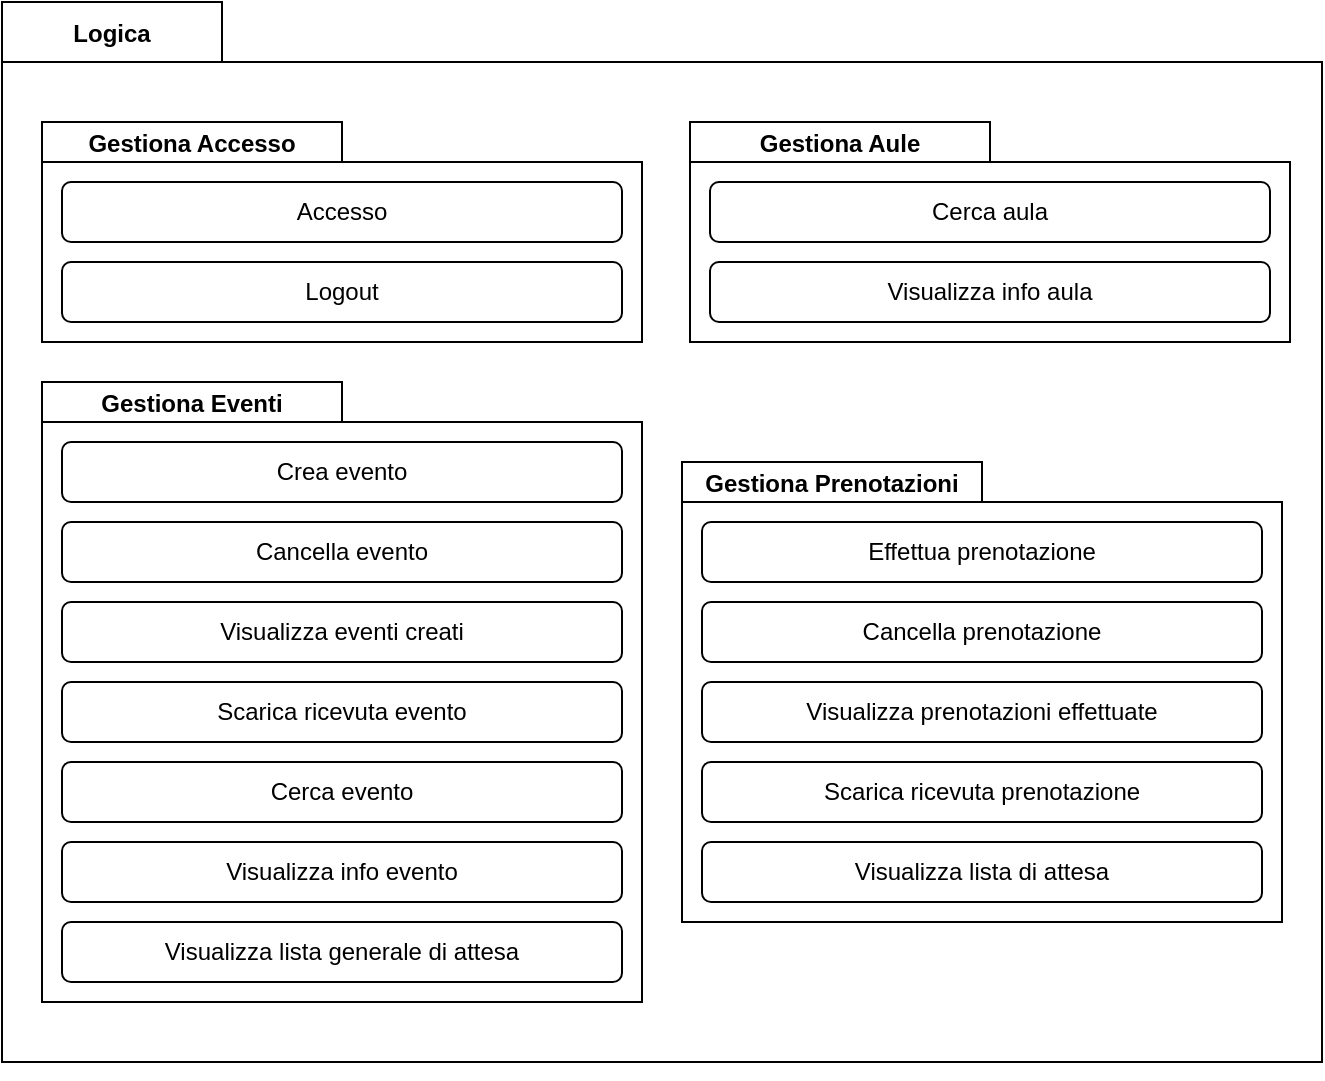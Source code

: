 <mxfile version="14.3.0" type="device"><diagram id="fnbsNcBo7eC77QkAUN-X" name="Page-1"><mxGraphModel dx="1038" dy="552" grid="1" gridSize="10" guides="1" tooltips="1" connect="1" arrows="1" fold="1" page="1" pageScale="1" pageWidth="827" pageHeight="1169" math="0" shadow="0"><root><mxCell id="0"/><mxCell id="1" parent="0"/><mxCell id="4ltMG2NHuX4W77AmaeTc-1" value="" style="shape=folder;fontStyle=1;spacingTop=10;tabWidth=110;tabHeight=30;tabPosition=left;html=1;" parent="1" vertex="1"><mxGeometry x="70" y="40" width="660" height="530" as="geometry"/></mxCell><mxCell id="4ltMG2NHuX4W77AmaeTc-2" value="" style="group" parent="1" vertex="1" connectable="0"><mxGeometry x="90" y="100" width="300" height="110" as="geometry"/></mxCell><mxCell id="4ltMG2NHuX4W77AmaeTc-3" value="" style="shape=folder;fontStyle=1;spacingTop=10;tabWidth=150;tabHeight=20;tabPosition=left;html=1;" parent="4ltMG2NHuX4W77AmaeTc-2" vertex="1"><mxGeometry width="300" height="110" as="geometry"/></mxCell><mxCell id="4ltMG2NHuX4W77AmaeTc-4" value="Gestiona Accesso" style="text;align=center;fontStyle=1;verticalAlign=middle;spacingLeft=3;spacingRight=3;strokeColor=none;rotatable=0;points=[[0,0.5],[1,0.5]];portConstraint=eastwest;" parent="4ltMG2NHuX4W77AmaeTc-2" vertex="1"><mxGeometry width="150" height="20" as="geometry"/></mxCell><mxCell id="4ltMG2NHuX4W77AmaeTc-5" value="Accesso" style="shape=ext;rounded=1;html=1;whiteSpace=wrap;" parent="4ltMG2NHuX4W77AmaeTc-2" vertex="1"><mxGeometry x="10" y="30" width="280" height="30" as="geometry"/></mxCell><mxCell id="4ltMG2NHuX4W77AmaeTc-6" value="Logout" style="shape=ext;rounded=1;html=1;whiteSpace=wrap;" parent="4ltMG2NHuX4W77AmaeTc-2" vertex="1"><mxGeometry x="10" y="70" width="280" height="30" as="geometry"/></mxCell><mxCell id="4ltMG2NHuX4W77AmaeTc-14" value="" style="group" parent="1" vertex="1" connectable="0"><mxGeometry x="414" y="100" width="300" height="110" as="geometry"/></mxCell><mxCell id="4ltMG2NHuX4W77AmaeTc-15" value="" style="shape=folder;fontStyle=1;spacingTop=10;tabWidth=150;tabHeight=20;tabPosition=left;html=1;" parent="4ltMG2NHuX4W77AmaeTc-14" vertex="1"><mxGeometry width="300" height="110" as="geometry"/></mxCell><mxCell id="4ltMG2NHuX4W77AmaeTc-16" value="Gestiona Aule" style="text;align=center;fontStyle=1;verticalAlign=middle;spacingLeft=3;spacingRight=3;strokeColor=none;rotatable=0;points=[[0,0.5],[1,0.5]];portConstraint=eastwest;" parent="4ltMG2NHuX4W77AmaeTc-14" vertex="1"><mxGeometry width="150" height="20" as="geometry"/></mxCell><mxCell id="4ltMG2NHuX4W77AmaeTc-17" value="Cerca aula" style="shape=ext;rounded=1;html=1;whiteSpace=wrap;" parent="4ltMG2NHuX4W77AmaeTc-14" vertex="1"><mxGeometry x="10" y="30" width="280" height="30" as="geometry"/></mxCell><mxCell id="4ltMG2NHuX4W77AmaeTc-18" value="Visualizza info aula" style="shape=ext;rounded=1;html=1;whiteSpace=wrap;" parent="4ltMG2NHuX4W77AmaeTc-14" vertex="1"><mxGeometry x="10" y="70" width="280" height="30" as="geometry"/></mxCell><mxCell id="4ltMG2NHuX4W77AmaeTc-33" value="Logica" style="text;align=center;fontStyle=1;verticalAlign=middle;spacingLeft=3;spacingRight=3;strokeColor=none;rotatable=0;points=[[0,0.5],[1,0.5]];portConstraint=eastwest;" parent="1" vertex="1"><mxGeometry x="70" y="40" width="110" height="30" as="geometry"/></mxCell><mxCell id="thbHy20VsRmvNmGLxwew-1" value="" style="group" vertex="1" connectable="0" parent="1"><mxGeometry x="90" y="230" width="300" height="310" as="geometry"/></mxCell><mxCell id="4ltMG2NHuX4W77AmaeTc-25" value="" style="shape=folder;fontStyle=1;spacingTop=10;tabWidth=150;tabHeight=20;tabPosition=left;html=1;" parent="thbHy20VsRmvNmGLxwew-1" vertex="1"><mxGeometry width="300" height="310" as="geometry"/></mxCell><mxCell id="4ltMG2NHuX4W77AmaeTc-23" value="Visualizza lista generale di attesa" style="shape=ext;rounded=1;html=1;whiteSpace=wrap;" parent="thbHy20VsRmvNmGLxwew-1" vertex="1"><mxGeometry x="10" y="270" width="280" height="30" as="geometry"/></mxCell><mxCell id="4ltMG2NHuX4W77AmaeTc-26" value="Gestiona Eventi" style="text;align=center;fontStyle=1;verticalAlign=middle;spacingLeft=3;spacingRight=3;strokeColor=none;rotatable=0;points=[[0,0.5],[1,0.5]];portConstraint=eastwest;" parent="thbHy20VsRmvNmGLxwew-1" vertex="1"><mxGeometry width="150" height="20" as="geometry"/></mxCell><mxCell id="4ltMG2NHuX4W77AmaeTc-27" value="Crea evento" style="shape=ext;rounded=1;html=1;whiteSpace=wrap;" parent="thbHy20VsRmvNmGLxwew-1" vertex="1"><mxGeometry x="10" y="30" width="280" height="30" as="geometry"/></mxCell><mxCell id="4ltMG2NHuX4W77AmaeTc-28" value="Cancella evento" style="shape=ext;rounded=1;html=1;whiteSpace=wrap;" parent="thbHy20VsRmvNmGLxwew-1" vertex="1"><mxGeometry x="10" y="70" width="280" height="30" as="geometry"/></mxCell><mxCell id="4ltMG2NHuX4W77AmaeTc-29" value="Visualizza eventi creati" style="shape=ext;rounded=1;html=1;whiteSpace=wrap;" parent="thbHy20VsRmvNmGLxwew-1" vertex="1"><mxGeometry x="10" y="110" width="280" height="30" as="geometry"/></mxCell><mxCell id="4ltMG2NHuX4W77AmaeTc-30" value="Scarica ricevuta evento" style="shape=ext;rounded=1;html=1;whiteSpace=wrap;" parent="thbHy20VsRmvNmGLxwew-1" vertex="1"><mxGeometry x="10" y="150" width="280" height="30" as="geometry"/></mxCell><mxCell id="4ltMG2NHuX4W77AmaeTc-31" value="Cerca evento" style="shape=ext;rounded=1;html=1;whiteSpace=wrap;" parent="thbHy20VsRmvNmGLxwew-1" vertex="1"><mxGeometry x="10" y="190" width="280" height="30" as="geometry"/></mxCell><mxCell id="4ltMG2NHuX4W77AmaeTc-32" value="Visualizza info evento" style="shape=ext;rounded=1;html=1;whiteSpace=wrap;" parent="thbHy20VsRmvNmGLxwew-1" vertex="1"><mxGeometry x="10" y="230" width="280" height="30" as="geometry"/></mxCell><mxCell id="thbHy20VsRmvNmGLxwew-2" value="" style="group" vertex="1" connectable="0" parent="1"><mxGeometry x="410" y="270" width="300" height="230" as="geometry"/></mxCell><mxCell id="4ltMG2NHuX4W77AmaeTc-8" value="" style="shape=folder;fontStyle=1;spacingTop=10;tabWidth=150;tabHeight=20;tabPosition=left;html=1;" parent="thbHy20VsRmvNmGLxwew-2" vertex="1"><mxGeometry width="300" height="230" as="geometry"/></mxCell><mxCell id="4ltMG2NHuX4W77AmaeTc-9" value="Gestiona Prenotazioni" style="text;align=center;fontStyle=1;verticalAlign=middle;spacingLeft=3;spacingRight=3;strokeColor=none;rotatable=0;points=[[0,0.5],[1,0.5]];portConstraint=eastwest;" parent="thbHy20VsRmvNmGLxwew-2" vertex="1"><mxGeometry width="150" height="20" as="geometry"/></mxCell><mxCell id="4ltMG2NHuX4W77AmaeTc-10" value="Effettua prenotazione" style="shape=ext;rounded=1;html=1;whiteSpace=wrap;" parent="thbHy20VsRmvNmGLxwew-2" vertex="1"><mxGeometry x="10" y="30" width="280" height="30" as="geometry"/></mxCell><mxCell id="4ltMG2NHuX4W77AmaeTc-11" value="Cancella prenotazione" style="shape=ext;rounded=1;html=1;whiteSpace=wrap;" parent="thbHy20VsRmvNmGLxwew-2" vertex="1"><mxGeometry x="10" y="70" width="280" height="30" as="geometry"/></mxCell><mxCell id="4ltMG2NHuX4W77AmaeTc-12" value="Visualizza prenotazioni effettuate" style="shape=ext;rounded=1;html=1;whiteSpace=wrap;" parent="thbHy20VsRmvNmGLxwew-2" vertex="1"><mxGeometry x="10" y="110" width="280" height="30" as="geometry"/></mxCell><mxCell id="4ltMG2NHuX4W77AmaeTc-13" value="Scarica ricevuta prenotazione" style="shape=ext;rounded=1;html=1;whiteSpace=wrap;" parent="thbHy20VsRmvNmGLxwew-2" vertex="1"><mxGeometry x="10" y="150" width="280" height="30" as="geometry"/></mxCell><mxCell id="4ltMG2NHuX4W77AmaeTc-22" value="Visualizza lista di attesa" style="shape=ext;rounded=1;html=1;whiteSpace=wrap;" parent="thbHy20VsRmvNmGLxwew-2" vertex="1"><mxGeometry x="10" y="190" width="280" height="30" as="geometry"/></mxCell><mxCell id="thbHy20VsRmvNmGLxwew-3" style="edgeStyle=orthogonalEdgeStyle;rounded=0;orthogonalLoop=1;jettySize=auto;html=1;exitX=0.5;exitY=1;exitDx=0;exitDy=0;exitPerimeter=0;" edge="1" parent="1" source="4ltMG2NHuX4W77AmaeTc-1" target="4ltMG2NHuX4W77AmaeTc-1"><mxGeometry relative="1" as="geometry"/></mxCell></root></mxGraphModel></diagram></mxfile>